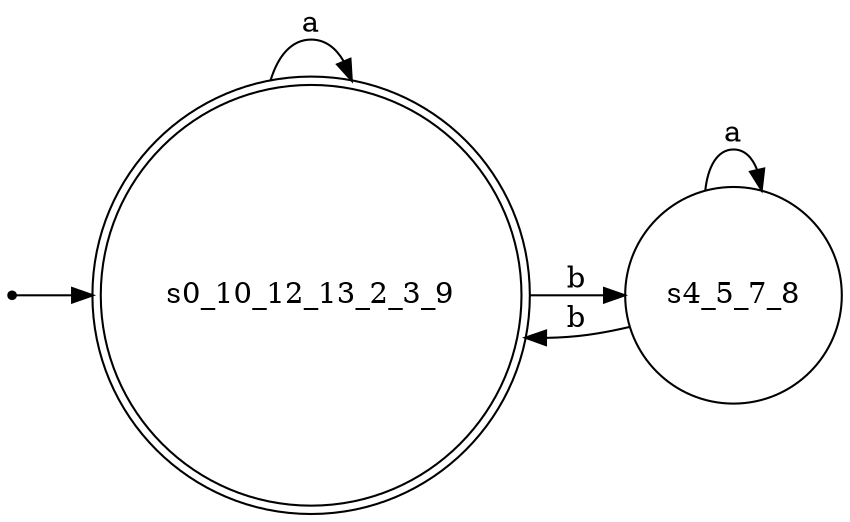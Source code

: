 digraph {
  rankdir=LR;

  node [shape = point]; __start_point__
  s0_10_12_13_2_3_9[shape=doublecircle]
  s4_5_7_8[shape=circle]

  __start_point__ -> s0_10_12_13_2_3_9
  s0_10_12_13_2_3_9 -> s0_10_12_13_2_3_9[label="a"]
  s0_10_12_13_2_3_9 -> s4_5_7_8[label="b"]
  s4_5_7_8 -> s4_5_7_8[label="a"]
  s4_5_7_8 -> s0_10_12_13_2_3_9[label="b"]
}
